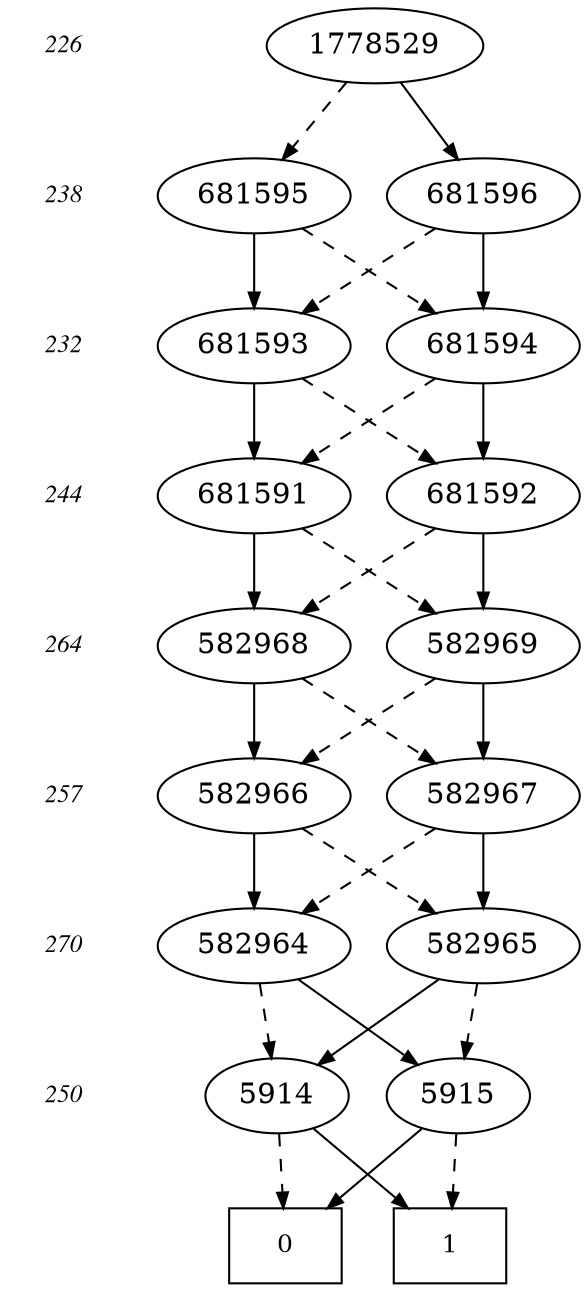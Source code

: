 digraph BDD {
center = true;
{ rank = same; { node [style=invis]; "T" };
 { node [shape=box,fontsize=12]; "0"; }
  { node [shape=box,fontsize=12]; "1"; }
}
{ rank=same; { node [shape=plaintext,fontname="Times Italic",fontsize=12] "226" };"1778529";}
{ rank=same; { node [shape=plaintext,fontname="Times Italic",fontsize=12] "238" };"681595";"681596";}
{ rank=same; { node [shape=plaintext,fontname="Times Italic",fontsize=12] "232" };"681593";"681594";}
{ rank=same; { node [shape=plaintext,fontname="Times Italic",fontsize=12] "244" };"681591";"681592";}
{ rank=same; { node [shape=plaintext,fontname="Times Italic",fontsize=12] "264" };"582968";"582969";}
{ rank=same; { node [shape=plaintext,fontname="Times Italic",fontsize=12] "257" };"582966";"582967";}
{ rank=same; { node [shape=plaintext,fontname="Times Italic",fontsize=12] "270" };"582964";"582965";}
{ rank=same; { node [shape=plaintext,fontname="Times Italic",fontsize=12] "250" };"5914";"5915";}
edge [style = invis]; {"226" -> "238" -> "232" -> "244" -> "264" -> "257" -> "270" -> "250" -> "T"; }
"5914" -> "1" [style=solid,arrowsize=".75"];
"5914" -> "0" [style=dashed,arrowsize=".75"];
"5915" -> "0" [style=solid,arrowsize=".75"];
"5915" -> "1" [style=dashed,arrowsize=".75"];
"582964" -> "5915" [style=solid,arrowsize=".75"];
"582964" -> "5914" [style=dashed,arrowsize=".75"];
"582965" -> "5914" [style=solid,arrowsize=".75"];
"582965" -> "5915" [style=dashed,arrowsize=".75"];
"582966" -> "582964" [style=solid,arrowsize=".75"];
"582966" -> "582965" [style=dashed,arrowsize=".75"];
"582967" -> "582965" [style=solid,arrowsize=".75"];
"582967" -> "582964" [style=dashed,arrowsize=".75"];
"582968" -> "582966" [style=solid,arrowsize=".75"];
"582968" -> "582967" [style=dashed,arrowsize=".75"];
"582969" -> "582967" [style=solid,arrowsize=".75"];
"582969" -> "582966" [style=dashed,arrowsize=".75"];
"681591" -> "582968" [style=solid,arrowsize=".75"];
"681591" -> "582969" [style=dashed,arrowsize=".75"];
"681592" -> "582969" [style=solid,arrowsize=".75"];
"681592" -> "582968" [style=dashed,arrowsize=".75"];
"681593" -> "681591" [style=solid,arrowsize=".75"];
"681593" -> "681592" [style=dashed,arrowsize=".75"];
"681594" -> "681592" [style=solid,arrowsize=".75"];
"681594" -> "681591" [style=dashed,arrowsize=".75"];
"681595" -> "681593" [style=solid,arrowsize=".75"];
"681595" -> "681594" [style=dashed,arrowsize=".75"];
"681596" -> "681594" [style=solid,arrowsize=".75"];
"681596" -> "681593" [style=dashed,arrowsize=".75"];
"1778529" -> "681596" [style=solid,arrowsize=".75"];
"1778529" -> "681595" [style=dashed,arrowsize=".75"];
}
